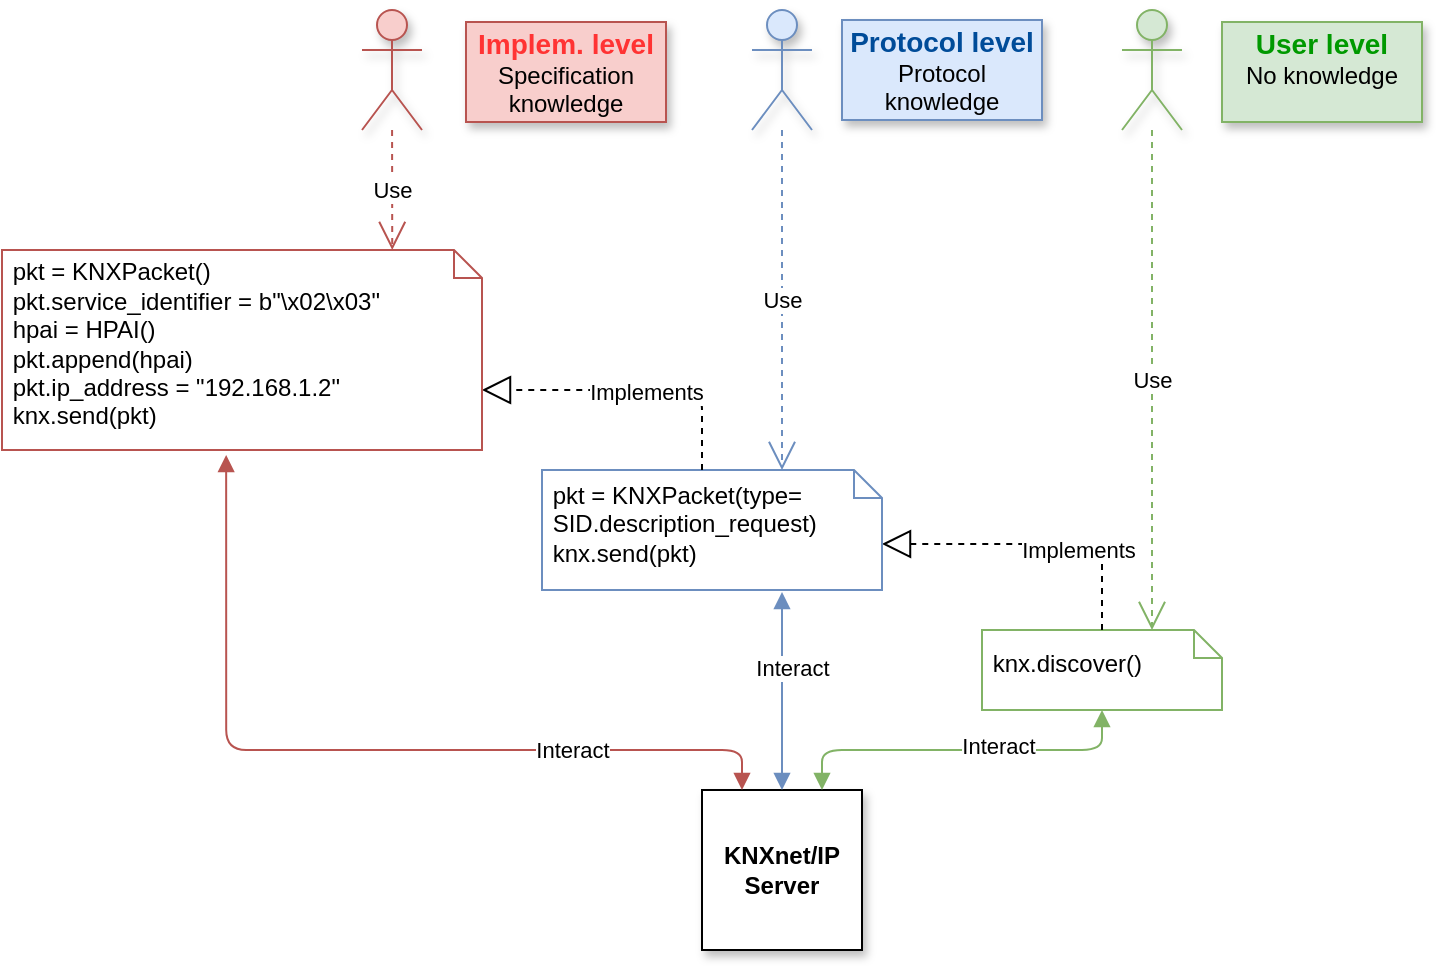 <mxfile version="14.6.9" type="device"><diagram id="C5RBs43oDa-KdzZeNtuy" name="Page-1"><mxGraphModel dx="842" dy="792" grid="1" gridSize="10" guides="1" tooltips="1" connect="1" arrows="1" fold="1" page="1" pageScale="1" pageWidth="827" pageHeight="1169" math="0" shadow="0"><root><mxCell id="WIyWlLk6GJQsqaUBKTNV-0"/><mxCell id="WIyWlLk6GJQsqaUBKTNV-1" parent="WIyWlLk6GJQsqaUBKTNV-0"/><mxCell id="rLkPBa0RpxdFG6UP6-Ib-0" value="&amp;nbsp;knx.discover()" style="shape=note;whiteSpace=wrap;html=1;size=14;verticalAlign=middle;align=left;spacingTop=-6;fillColor=none;strokeColor=#82b366;" parent="WIyWlLk6GJQsqaUBKTNV-1" vertex="1"><mxGeometry x="500" y="320" width="120" height="40" as="geometry"/></mxCell><mxCell id="rLkPBa0RpxdFG6UP6-Ib-1" value="&lt;div&gt;KNXnet/IP&lt;/div&gt;&lt;div&gt;Server&lt;br&gt;&lt;/div&gt;" style="rounded=0;whiteSpace=wrap;html=1;align=center;shadow=1;fontStyle=1" parent="WIyWlLk6GJQsqaUBKTNV-1" vertex="1"><mxGeometry x="360" y="400" width="80" height="80" as="geometry"/></mxCell><mxCell id="rLkPBa0RpxdFG6UP6-Ib-3" value="" style="endArrow=block;dashed=1;endFill=0;endSize=12;html=1;edgeStyle=orthogonalEdgeStyle;exitX=0.5;exitY=0;exitDx=0;exitDy=0;exitPerimeter=0;entryX=0;entryY=0;entryDx=170;entryDy=37;entryPerimeter=0;" parent="WIyWlLk6GJQsqaUBKTNV-1" source="rLkPBa0RpxdFG6UP6-Ib-0" target="rLkPBa0RpxdFG6UP6-Ib-4" edge="1"><mxGeometry width="160" relative="1" as="geometry"><mxPoint x="340" y="280" as="sourcePoint"/><mxPoint x="450" y="280" as="targetPoint"/><Array as="points"><mxPoint x="560" y="277"/></Array></mxGeometry></mxCell><mxCell id="rLkPBa0RpxdFG6UP6-Ib-26" value="Implements" style="edgeLabel;html=1;align=center;verticalAlign=middle;resizable=0;points=[];" parent="rLkPBa0RpxdFG6UP6-Ib-3" vertex="1" connectable="0"><mxGeometry x="-0.477" y="12" relative="1" as="geometry"><mxPoint as="offset"/></mxGeometry></mxCell><mxCell id="rLkPBa0RpxdFG6UP6-Ib-4" value="&lt;div&gt;&amp;nbsp;pkt = KNXPacket(type=&lt;/div&gt;&lt;div&gt;&amp;nbsp;SID.description_request)&lt;/div&gt;&lt;div&gt;&amp;nbsp;knx.send(pkt)&lt;/div&gt;" style="shape=note;whiteSpace=wrap;html=1;size=14;verticalAlign=middle;align=left;spacingTop=-6;fillColor=none;strokeColor=#6c8ebf;" parent="WIyWlLk6GJQsqaUBKTNV-1" vertex="1"><mxGeometry x="280" y="240" width="170" height="60" as="geometry"/></mxCell><mxCell id="rLkPBa0RpxdFG6UP6-Ib-5" value="" style="endArrow=block;dashed=1;endFill=0;endSize=12;html=1;edgeStyle=orthogonalEdgeStyle;exitX=0.5;exitY=0;exitDx=0;exitDy=0;exitPerimeter=0;" parent="WIyWlLk6GJQsqaUBKTNV-1" edge="1"><mxGeometry width="160" relative="1" as="geometry"><mxPoint x="360" y="240" as="sourcePoint"/><mxPoint x="250" y="200" as="targetPoint"/><Array as="points"><mxPoint x="360" y="200"/></Array></mxGeometry></mxCell><mxCell id="rLkPBa0RpxdFG6UP6-Ib-27" value="Implements" style="edgeLabel;html=1;align=center;verticalAlign=middle;resizable=0;points=[];" parent="rLkPBa0RpxdFG6UP6-Ib-5" vertex="1" connectable="0"><mxGeometry x="-0.093" y="1" relative="1" as="geometry"><mxPoint as="offset"/></mxGeometry></mxCell><mxCell id="rLkPBa0RpxdFG6UP6-Ib-6" value="&lt;div&gt;&amp;nbsp;pkt = KNXPacket()&lt;/div&gt;&lt;div&gt;&amp;nbsp;pkt.service_identifier = b&quot;\x02\x03&quot;&lt;/div&gt;&lt;div&gt;&amp;nbsp;hpai = HPAI()&lt;/div&gt;&amp;nbsp;pkt.append(hpai)&lt;br&gt;&lt;div&gt;&lt;div&gt;&amp;nbsp;pkt.ip_address = &quot;192.168.1.2&quot;&lt;br&gt;&lt;/div&gt;&amp;nbsp;knx.send(pkt)&lt;/div&gt;" style="shape=note;whiteSpace=wrap;html=1;size=14;verticalAlign=middle;align=left;spacingTop=-6;fillColor=none;strokeColor=#b85450;" parent="WIyWlLk6GJQsqaUBKTNV-1" vertex="1"><mxGeometry x="10" y="130" width="240" height="100" as="geometry"/></mxCell><mxCell id="rLkPBa0RpxdFG6UP6-Ib-8" value="" style="shape=umlActor;verticalLabelPosition=bottom;labelBackgroundColor=#ffffff;verticalAlign=top;html=1;shadow=1;align=center;fillColor=#f8cecc;strokeColor=#b85450;" parent="WIyWlLk6GJQsqaUBKTNV-1" vertex="1"><mxGeometry x="190" y="10" width="30" height="60" as="geometry"/></mxCell><mxCell id="rLkPBa0RpxdFG6UP6-Ib-10" value="Use" style="endArrow=open;endSize=12;dashed=1;html=1;entryX=0.813;entryY=0;entryDx=0;entryDy=0;entryPerimeter=0;strokeColor=#b85450;fillColor=#f8cecc;" parent="WIyWlLk6GJQsqaUBKTNV-1" source="rLkPBa0RpxdFG6UP6-Ib-8" target="rLkPBa0RpxdFG6UP6-Ib-6" edge="1"><mxGeometry width="160" relative="1" as="geometry"><mxPoint x="282" y="60" as="sourcePoint"/><mxPoint x="205" y="110" as="targetPoint"/></mxGeometry></mxCell><mxCell id="rLkPBa0RpxdFG6UP6-Ib-12" value="" style="shape=umlActor;verticalLabelPosition=bottom;labelBackgroundColor=#ffffff;verticalAlign=top;html=1;shadow=1;align=center;fillColor=#dae8fc;strokeColor=#6c8ebf;" parent="WIyWlLk6GJQsqaUBKTNV-1" vertex="1"><mxGeometry x="385" y="10" width="30" height="60" as="geometry"/></mxCell><mxCell id="rLkPBa0RpxdFG6UP6-Ib-13" value="Use" style="endArrow=open;endSize=12;dashed=1;html=1;entryX=0;entryY=0;entryDx=113;entryDy=0;entryPerimeter=0;strokeColor=#6c8ebf;fillColor=#dae8fc;" parent="WIyWlLk6GJQsqaUBKTNV-1" source="rLkPBa0RpxdFG6UP6-Ib-12" edge="1"><mxGeometry width="160" relative="1" as="geometry"><mxPoint x="477" y="190" as="sourcePoint"/><mxPoint x="400" y="240" as="targetPoint"/></mxGeometry></mxCell><mxCell id="rLkPBa0RpxdFG6UP6-Ib-14" value="" style="shape=umlActor;verticalLabelPosition=bottom;labelBackgroundColor=#ffffff;verticalAlign=top;html=1;shadow=1;align=center;fillColor=#d5e8d4;strokeColor=#82b366;" parent="WIyWlLk6GJQsqaUBKTNV-1" vertex="1"><mxGeometry x="570" y="10" width="30" height="60" as="geometry"/></mxCell><mxCell id="rLkPBa0RpxdFG6UP6-Ib-15" value="Use" style="endArrow=open;endSize=12;dashed=1;html=1;entryX=0;entryY=0;entryDx=113;entryDy=0;entryPerimeter=0;strokeColor=#82b366;fillColor=#d5e8d4;" parent="WIyWlLk6GJQsqaUBKTNV-1" source="rLkPBa0RpxdFG6UP6-Ib-14" edge="1"><mxGeometry width="160" relative="1" as="geometry"><mxPoint x="662" y="270" as="sourcePoint"/><mxPoint x="585" y="320" as="targetPoint"/></mxGeometry></mxCell><mxCell id="rLkPBa0RpxdFG6UP6-Ib-16" value="&lt;div&gt;&lt;font size=&quot;1&quot; color=&quot;#FF3333&quot;&gt;&lt;b style=&quot;font-size: 14px&quot;&gt;Implem. level&lt;br&gt;&lt;/b&gt;&lt;/font&gt;&lt;/div&gt;&lt;div&gt;Specification knowledge&lt;br&gt;&lt;/div&gt;" style="rounded=0;whiteSpace=wrap;html=1;shadow=1;align=center;fillColor=#f8cecc;strokeColor=#b85450;" parent="WIyWlLk6GJQsqaUBKTNV-1" vertex="1"><mxGeometry x="242" y="16" width="100" height="50" as="geometry"/></mxCell><mxCell id="rLkPBa0RpxdFG6UP6-Ib-17" value="&lt;div&gt;&lt;font size=&quot;1&quot; color=&quot;#7EA6E0&quot;&gt;&lt;b style=&quot;font-size: 14px&quot;&gt;&lt;font color=&quot;#004C99&quot;&gt;Protocol level&lt;/font&gt;&lt;br&gt;&lt;/b&gt;&lt;/font&gt;&lt;/div&gt;&lt;div&gt;Protocol knowledge&lt;br&gt;&lt;/div&gt;" style="rounded=0;whiteSpace=wrap;html=1;shadow=1;align=center;fillColor=#dae8fc;strokeColor=#6c8ebf;" parent="WIyWlLk6GJQsqaUBKTNV-1" vertex="1"><mxGeometry x="430" y="15" width="100" height="50" as="geometry"/></mxCell><mxCell id="rLkPBa0RpxdFG6UP6-Ib-18" value="&lt;div&gt;&lt;font size=&quot;1&quot; color=&quot;#EA6B66&quot;&gt;&lt;b style=&quot;font-size: 14px&quot;&gt;&lt;font color=&quot;#009900&quot;&gt;User level&lt;/font&gt;&lt;br&gt;&lt;/b&gt;&lt;/font&gt;&lt;/div&gt;&lt;div&gt;No knowledge&lt;/div&gt;&lt;div&gt;&lt;br&gt;&lt;/div&gt;" style="rounded=0;whiteSpace=wrap;html=1;shadow=1;align=center;fillColor=#d5e8d4;strokeColor=#82b366;" parent="WIyWlLk6GJQsqaUBKTNV-1" vertex="1"><mxGeometry x="620" y="16" width="100" height="50" as="geometry"/></mxCell><mxCell id="rLkPBa0RpxdFG6UP6-Ib-19" value="" style="endArrow=block;html=1;exitX=0.467;exitY=1.025;exitDx=0;exitDy=0;exitPerimeter=0;entryX=0.25;entryY=0;entryDx=0;entryDy=0;edgeStyle=orthogonalEdgeStyle;startArrow=block;startFill=1;endFill=1;fillColor=#f8cecc;strokeColor=#b85450;" parent="WIyWlLk6GJQsqaUBKTNV-1" source="rLkPBa0RpxdFG6UP6-Ib-6" target="rLkPBa0RpxdFG6UP6-Ib-1" edge="1"><mxGeometry width="50" height="50" relative="1" as="geometry"><mxPoint x="350" y="260" as="sourcePoint"/><mxPoint x="400" y="210" as="targetPoint"/><Array as="points"><mxPoint x="122" y="380"/><mxPoint x="380" y="380"/></Array></mxGeometry></mxCell><mxCell id="rLkPBa0RpxdFG6UP6-Ib-23" value="Interact" style="edgeLabel;html=1;align=center;verticalAlign=middle;resizable=0;points=[];" parent="rLkPBa0RpxdFG6UP6-Ib-19" vertex="1" connectable="0"><mxGeometry x="0.506" relative="1" as="geometry"><mxPoint as="offset"/></mxGeometry></mxCell><mxCell id="rLkPBa0RpxdFG6UP6-Ib-21" value="" style="endArrow=block;html=1;entryX=0.5;entryY=0;entryDx=0;entryDy=0;edgeStyle=orthogonalEdgeStyle;startArrow=block;startFill=1;endFill=1;fillColor=#dae8fc;strokeColor=#6c8ebf;" parent="WIyWlLk6GJQsqaUBKTNV-1" target="rLkPBa0RpxdFG6UP6-Ib-1" edge="1"><mxGeometry width="50" height="50" relative="1" as="geometry"><mxPoint x="400" y="301" as="sourcePoint"/><mxPoint x="370" y="450" as="targetPoint"/><Array as="points"><mxPoint x="400" y="301"/></Array></mxGeometry></mxCell><mxCell id="rLkPBa0RpxdFG6UP6-Ib-25" value="Interact" style="edgeLabel;html=1;align=center;verticalAlign=middle;resizable=0;points=[];" parent="rLkPBa0RpxdFG6UP6-Ib-21" vertex="1" connectable="0"><mxGeometry x="-0.232" y="5" relative="1" as="geometry"><mxPoint as="offset"/></mxGeometry></mxCell><mxCell id="rLkPBa0RpxdFG6UP6-Ib-22" value="" style="endArrow=block;html=1;exitX=0.5;exitY=1;exitDx=0;exitDy=0;exitPerimeter=0;entryX=0.75;entryY=0;entryDx=0;entryDy=0;edgeStyle=orthogonalEdgeStyle;startArrow=block;startFill=1;endFill=1;fillColor=#d5e8d4;strokeColor=#82b366;" parent="WIyWlLk6GJQsqaUBKTNV-1" source="rLkPBa0RpxdFG6UP6-Ib-0" target="rLkPBa0RpxdFG6UP6-Ib-1" edge="1"><mxGeometry width="50" height="50" relative="1" as="geometry"><mxPoint x="142.08" y="253" as="sourcePoint"/><mxPoint x="380" y="460" as="targetPoint"/><Array as="points"><mxPoint x="560" y="380"/><mxPoint x="420" y="380"/></Array></mxGeometry></mxCell><mxCell id="rLkPBa0RpxdFG6UP6-Ib-24" value="Interact" style="edgeLabel;html=1;align=center;verticalAlign=middle;resizable=0;points=[];" parent="rLkPBa0RpxdFG6UP6-Ib-22" vertex="1" connectable="0"><mxGeometry x="-0.2" y="-2" relative="1" as="geometry"><mxPoint as="offset"/></mxGeometry></mxCell></root></mxGraphModel></diagram></mxfile>